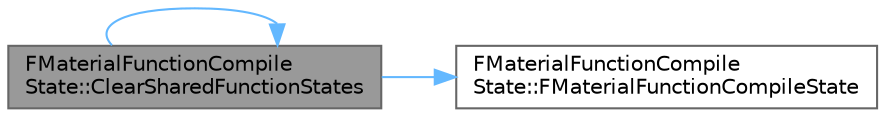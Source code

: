 digraph "FMaterialFunctionCompileState::ClearSharedFunctionStates"
{
 // INTERACTIVE_SVG=YES
 // LATEX_PDF_SIZE
  bgcolor="transparent";
  edge [fontname=Helvetica,fontsize=10,labelfontname=Helvetica,labelfontsize=10];
  node [fontname=Helvetica,fontsize=10,shape=box,height=0.2,width=0.4];
  rankdir="LR";
  Node1 [id="Node000001",label="FMaterialFunctionCompile\lState::ClearSharedFunctionStates",height=0.2,width=0.4,color="gray40", fillcolor="grey60", style="filled", fontcolor="black",tooltip=" "];
  Node1 -> Node2 [id="edge1_Node000001_Node000002",color="steelblue1",style="solid",tooltip=" "];
  Node2 [id="Node000002",label="FMaterialFunctionCompile\lState::FMaterialFunctionCompileState",height=0.2,width=0.4,color="grey40", fillcolor="white", style="filled",URL="$d0/d4b/classFMaterialFunctionCompileState.html#abe2ae42fe207ff30a9f9472405fd2601",tooltip=" "];
  Node1 -> Node1 [id="edge2_Node000001_Node000001",color="steelblue1",style="solid",tooltip=" "];
}
